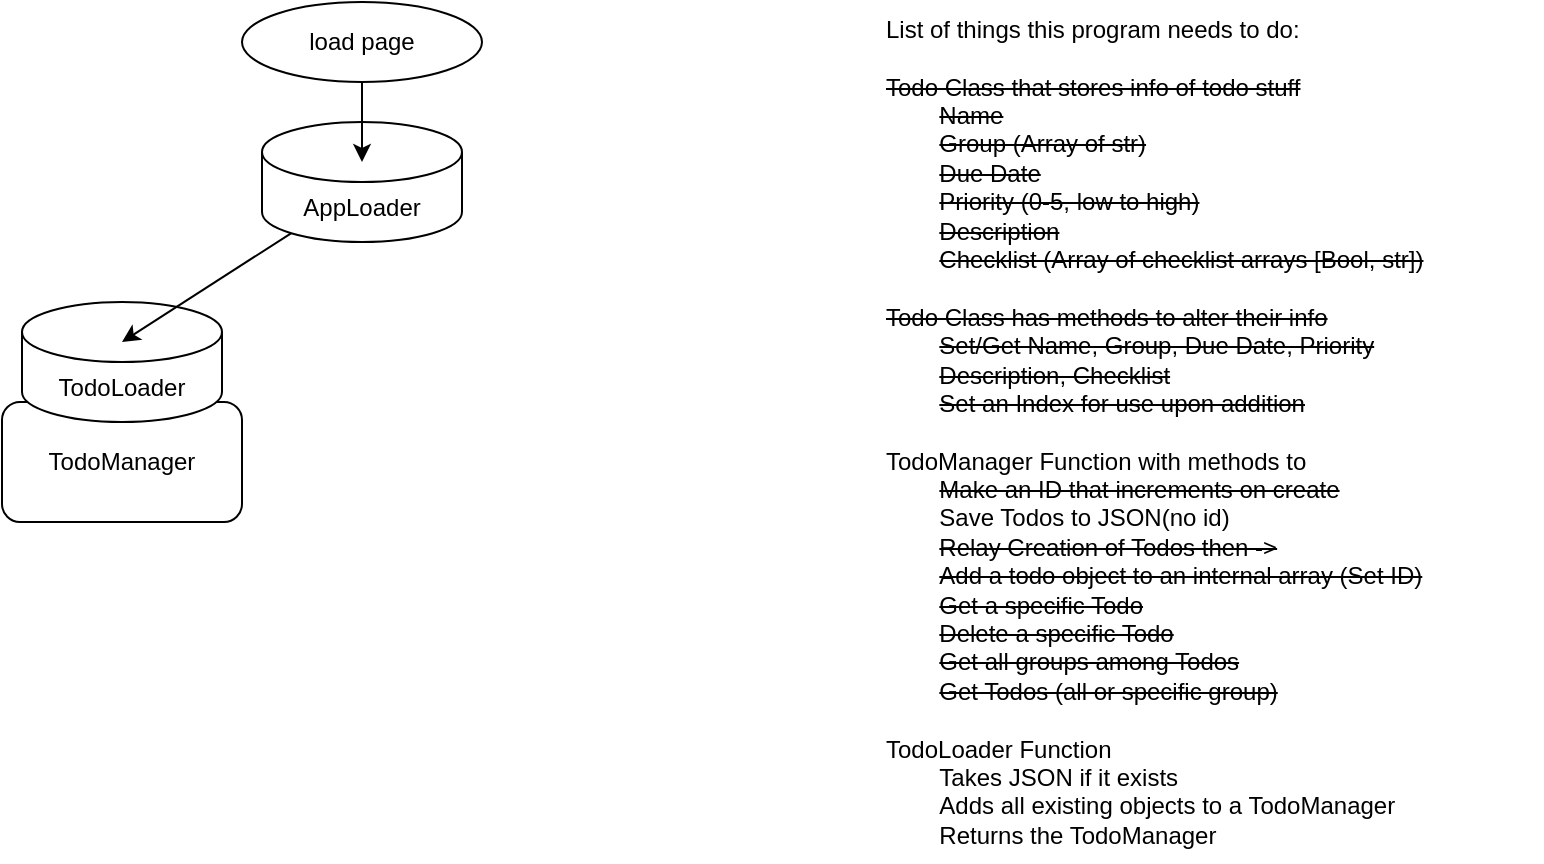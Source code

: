 <mxfile>
    <diagram id="5DBwbIxFqxiPx6xh-aSa" name="Page-1">
        <mxGraphModel dx="1298" dy="516" grid="1" gridSize="10" guides="1" tooltips="1" connect="1" arrows="1" fold="1" page="1" pageScale="1" pageWidth="827" pageHeight="1169" math="0" shadow="0">
            <root>
                <mxCell id="0"/>
                <mxCell id="1" parent="0"/>
                <mxCell id="9" value="AppLoader" style="shape=cylinder3;whiteSpace=wrap;html=1;boundedLbl=1;backgroundOutline=1;size=15;fillColor=default;" parent="1" vertex="1">
                    <mxGeometry x="170" y="70" width="100" height="60" as="geometry"/>
                </mxCell>
                <mxCell id="7" value="TodoManager" style="rounded=1;whiteSpace=wrap;html=1;fillColor=default;" parent="1" vertex="1">
                    <mxGeometry x="40" y="210" width="120" height="60" as="geometry"/>
                </mxCell>
                <mxCell id="2" value="load page" style="ellipse;whiteSpace=wrap;html=1;" parent="1" vertex="1">
                    <mxGeometry x="160" y="10" width="120" height="40" as="geometry"/>
                </mxCell>
                <mxCell id="4" value="List of things this program needs to do:&lt;br&gt;&lt;br&gt;&lt;div style=&quot;&quot;&gt;&lt;span style=&quot;background-color: initial;&quot;&gt;&lt;strike&gt;Todo Class that stores info of todo stuff&lt;/strike&gt;&lt;/span&gt;&lt;/div&gt;&lt;div style=&quot;&quot;&gt;&lt;span style=&quot;background-color: initial;&quot;&gt;&#9;&lt;span style=&quot;white-space: pre;&quot;&gt;&#9;&lt;/span&gt;&lt;strike&gt;Name&lt;/strike&gt;&lt;br&gt;&lt;/span&gt;&lt;/div&gt;&lt;div style=&quot;&quot;&gt;&lt;span style=&quot;background-color: initial;&quot;&gt;&#9;&lt;span style=&quot;white-space: pre;&quot;&gt;&#9;&lt;/span&gt;&lt;strike&gt;Group (Array of str)&lt;/strike&gt;&lt;br&gt;&lt;/span&gt;&lt;/div&gt;&lt;div style=&quot;&quot;&gt;&lt;span style=&quot;background-color: initial;&quot;&gt;&#9;&lt;span style=&quot;white-space: pre;&quot;&gt;&#9;&lt;/span&gt;&lt;strike&gt;Due Date&lt;/strike&gt;&lt;br&gt;&lt;/span&gt;&lt;/div&gt;&lt;div style=&quot;&quot;&gt;&lt;span style=&quot;background-color: initial;&quot;&gt;&#9;&lt;span style=&quot;white-space: pre;&quot;&gt;&#9;&lt;/span&gt;&lt;strike&gt;Priority (0-5, low to high)&lt;/strike&gt;&lt;br&gt;&lt;/span&gt;&lt;/div&gt;&lt;div style=&quot;&quot;&gt;&lt;/div&gt;&lt;div style=&quot;&quot;&gt;&lt;span style=&quot;background-color: initial;&quot;&gt;&#9;&lt;span style=&quot;white-space: pre;&quot;&gt;&#9;&lt;/span&gt;&lt;strike&gt;Description&lt;/strike&gt;&lt;br&gt;&lt;/span&gt;&lt;/div&gt;&lt;div style=&quot;&quot;&gt;&lt;span style=&quot;background-color: initial;&quot;&gt;&#9;&lt;span style=&quot;white-space: pre;&quot;&gt;&#9;&lt;/span&gt;&lt;strike&gt;Checklist (Array of checklist arrays [Bool, str])&lt;/strike&gt;&lt;br&gt;&lt;/span&gt;&lt;/div&gt;&lt;div style=&quot;&quot;&gt;&lt;span style=&quot;background-color: initial;&quot;&gt;&lt;span style=&quot;&quot;&gt;&#9;&lt;/span&gt;&lt;br&gt;&lt;/span&gt;&lt;/div&gt;&lt;div style=&quot;&quot;&gt;&lt;span style=&quot;background-color: initial;&quot;&gt;&lt;strike&gt;Todo Class has methods to alter their info&lt;/strike&gt;&lt;/span&gt;&lt;/div&gt;&lt;div style=&quot;&quot;&gt;&lt;span style=&quot;background-color: initial;&quot;&gt;&#9;&lt;span style=&quot;white-space: pre;&quot;&gt;&#9;&lt;/span&gt;&lt;strike&gt;Set/Get Name, Group, Due Date, Priority&lt;/strike&gt;&lt;br&gt;&lt;/span&gt;&lt;/div&gt;&lt;div style=&quot;&quot;&gt;&lt;span style=&quot;background-color: initial;&quot;&gt;&#9;&#9;&lt;span style=&quot;white-space: pre;&quot;&gt;&#9;&lt;/span&gt;&lt;strike&gt;Description, Checklist&lt;/strike&gt;&lt;br&gt;&lt;/span&gt;&lt;/div&gt;&lt;div style=&quot;&quot;&gt;&lt;span style=&quot;background-color: initial;&quot;&gt;&lt;span style=&quot;white-space: pre;&quot;&gt;&#9;&lt;/span&gt;&lt;strike&gt;Set an Index for use upon addition&lt;/strike&gt;&lt;br&gt;&lt;/span&gt;&lt;/div&gt;&lt;div style=&quot;&quot;&gt;&lt;br&gt;&lt;/div&gt;&lt;div style=&quot;&quot;&gt;&lt;span style=&quot;background-color: initial;&quot;&gt;TodoManager Function with methods to&lt;/span&gt;&lt;/div&gt;&lt;div style=&quot;&quot;&gt;&lt;span style=&quot;background-color: initial;&quot;&gt;&lt;span style=&quot;white-space: pre;&quot;&gt;&#9;&lt;/span&gt;&lt;strike&gt;Make an ID that increments on create&lt;/strike&gt;&lt;br&gt;&lt;/span&gt;&lt;/div&gt;&lt;div style=&quot;&quot;&gt;&lt;span style=&quot;white-space: pre;&quot;&gt;&#9;&lt;/span&gt;Save Todos to JSON(no id)&lt;br&gt;&lt;/div&gt;&lt;div style=&quot;&quot;&gt;&lt;span style=&quot;background-color: initial;&quot;&gt;&lt;span style=&quot;white-space: pre;&quot;&gt;&#9;&lt;/span&gt;&lt;strike&gt;Relay Creation of Todos then -&amp;gt;&lt;br&gt;&lt;/strike&gt;&lt;/span&gt;&lt;/div&gt;&lt;div style=&quot;&quot;&gt;&lt;span style=&quot;background-color: initial;&quot;&gt;&#9;&lt;span style=&quot;white-space: pre;&quot;&gt;&#9;&lt;/span&gt;&lt;strike&gt;Add a todo object to an internal array (Set ID)&lt;/strike&gt;&lt;/span&gt;&lt;/div&gt;&lt;div style=&quot;&quot;&gt;&lt;span style=&quot;background-color: initial;&quot;&gt;&lt;span style=&quot;white-space: pre;&quot;&gt;&#9;&lt;/span&gt;&lt;strike&gt;Get a specific Todo&lt;/strike&gt;&lt;br&gt;&lt;/span&gt;&lt;/div&gt;&lt;div style=&quot;&quot;&gt;&lt;span style=&quot;background-color: initial;&quot;&gt;&lt;span style=&quot;white-space: pre;&quot;&gt;&#9;&lt;/span&gt;&lt;strike&gt;Delete a specific Todo&lt;/strike&gt;&lt;br&gt;&lt;/span&gt;&lt;/div&gt;&lt;div style=&quot;&quot;&gt;&lt;span style=&quot;background-color: initial;&quot;&gt;&lt;span style=&quot;white-space: pre;&quot;&gt;&#9;&lt;/span&gt;&lt;strike&gt;Get all groups among Todos&lt;/strike&gt;&lt;br&gt;&lt;/span&gt;&lt;/div&gt;&lt;div style=&quot;&quot;&gt;&lt;/div&gt;&lt;div style=&quot;&quot;&gt;&lt;span style=&quot;background-color: initial;&quot;&gt;&lt;span style=&quot;white-space: pre;&quot;&gt;&#9;&lt;/span&gt;&lt;strike&gt;Get Todos (all or specific group)&lt;/strike&gt;&lt;/span&gt;&lt;span style=&quot;background-color: initial; white-space: pre;&quot;&gt;&#9;&lt;/span&gt;&lt;/div&gt;&lt;div style=&quot;&quot;&gt;&lt;br&gt;&lt;/div&gt;&lt;div style=&quot;&quot;&gt;TodoLoader Function&lt;/div&gt;&lt;div style=&quot;&quot;&gt;&lt;span style=&quot;white-space: pre;&quot;&gt;&#9;&lt;/span&gt;Takes JSON if it exists&lt;br&gt;&lt;/div&gt;&lt;div style=&quot;&quot;&gt;&lt;span style=&quot;white-space: pre;&quot;&gt;&#9;&lt;/span&gt;Adds all existing objects to a TodoManager&lt;br&gt;&lt;/div&gt;&lt;div style=&quot;&quot;&gt;&lt;span style=&quot;white-space: pre;&quot;&gt;&#9;&lt;/span&gt;Returns the TodoManager&lt;br&gt;&lt;/div&gt;" style="text;strokeColor=none;align=left;fillColor=none;html=1;verticalAlign=middle;whiteSpace=wrap;rounded=0;" parent="1" vertex="1">
                    <mxGeometry x="480" y="10" width="330" height="430" as="geometry"/>
                </mxCell>
                <mxCell id="6" value="TodoLoader" style="shape=cylinder3;whiteSpace=wrap;html=1;boundedLbl=1;backgroundOutline=1;size=15;fillColor=default;" parent="1" vertex="1">
                    <mxGeometry x="50" y="160" width="100" height="60" as="geometry"/>
                </mxCell>
                <mxCell id="5" style="edgeStyle=none;html=1;startArrow=none;" parent="1" source="9" edge="1">
                    <mxGeometry relative="1" as="geometry">
                        <mxPoint x="220" y="90" as="targetPoint"/>
                    </mxGeometry>
                </mxCell>
                <mxCell id="10" value="" style="edgeStyle=none;html=1;endArrow=none;" parent="1" source="2" target="9" edge="1">
                    <mxGeometry relative="1" as="geometry">
                        <mxPoint x="220" y="90" as="targetPoint"/>
                        <mxPoint x="220" y="50" as="sourcePoint"/>
                    </mxGeometry>
                </mxCell>
                <mxCell id="11" style="edgeStyle=none;html=1;exitX=0.145;exitY=1;exitDx=0;exitDy=-4.35;exitPerimeter=0;entryX=0.5;entryY=0.333;entryDx=0;entryDy=0;entryPerimeter=0;" parent="1" source="9" target="6" edge="1">
                    <mxGeometry relative="1" as="geometry"/>
                </mxCell>
            </root>
        </mxGraphModel>
    </diagram>
</mxfile>